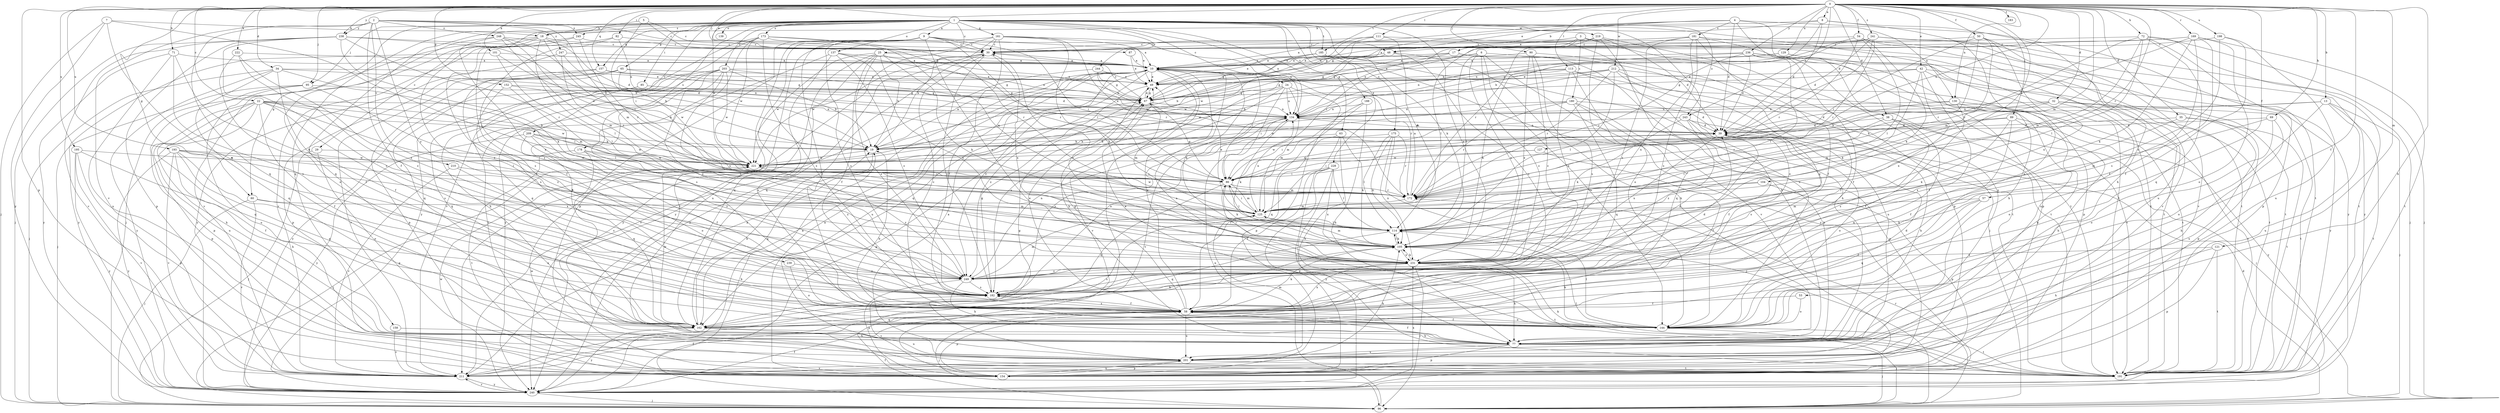strict digraph  {
0;
1;
2;
3;
4;
5;
6;
7;
8;
9;
10;
13;
17;
18;
19;
22;
24;
25;
29;
30;
32;
34;
35;
38;
39;
42;
48;
49;
50;
53;
54;
57;
58;
60;
63;
65;
67;
69;
71;
72;
77;
82;
85;
86;
87;
89;
90;
95;
96;
101;
104;
105;
111;
113;
114;
121;
125;
127;
129;
130;
134;
137;
139;
144;
152;
154;
157;
158;
161;
162;
169;
172;
173;
175;
178;
180;
181;
182;
183;
185;
188;
191;
193;
195;
198;
201;
203;
209;
210;
211;
212;
219;
221;
222;
228;
231;
236;
238;
239;
240;
241;
243;
244;
245;
247;
248;
249;
0 -> 8  [label=a];
0 -> 13  [label=b];
0 -> 22  [label=c];
0 -> 32  [label=d];
0 -> 34  [label=d];
0 -> 35  [label=d];
0 -> 38  [label=d];
0 -> 42  [label=e];
0 -> 48  [label=e];
0 -> 50  [label=f];
0 -> 53  [label=f];
0 -> 54  [label=f];
0 -> 57  [label=f];
0 -> 60  [label=g];
0 -> 69  [label=h];
0 -> 71  [label=h];
0 -> 72  [label=h];
0 -> 77  [label=h];
0 -> 82  [label=i];
0 -> 87  [label=j];
0 -> 89  [label=j];
0 -> 90  [label=j];
0 -> 95  [label=j];
0 -> 101  [label=k];
0 -> 104  [label=k];
0 -> 111  [label=l];
0 -> 113  [label=l];
0 -> 121  [label=m];
0 -> 125  [label=m];
0 -> 127  [label=n];
0 -> 129  [label=n];
0 -> 130  [label=n];
0 -> 152  [label=p];
0 -> 154  [label=p];
0 -> 157  [label=q];
0 -> 169  [label=r];
0 -> 172  [label=r];
0 -> 183  [label=t];
0 -> 185  [label=t];
0 -> 193  [label=u];
0 -> 195  [label=u];
0 -> 198  [label=u];
0 -> 212  [label=w];
0 -> 222  [label=x];
0 -> 236  [label=y];
0 -> 238  [label=y];
0 -> 241  [label=z];
0 -> 243  [label=z];
1 -> 9  [label=a];
1 -> 24  [label=c];
1 -> 25  [label=c];
1 -> 29  [label=c];
1 -> 60  [label=g];
1 -> 63  [label=g];
1 -> 65  [label=g];
1 -> 85  [label=i];
1 -> 95  [label=j];
1 -> 105  [label=k];
1 -> 130  [label=n];
1 -> 134  [label=n];
1 -> 137  [label=o];
1 -> 139  [label=o];
1 -> 144  [label=o];
1 -> 157  [label=q];
1 -> 158  [label=q];
1 -> 161  [label=q];
1 -> 162  [label=q];
1 -> 173  [label=s];
1 -> 175  [label=s];
1 -> 178  [label=s];
1 -> 185  [label=t];
1 -> 188  [label=t];
1 -> 191  [label=t];
1 -> 203  [label=v];
1 -> 209  [label=v];
1 -> 219  [label=w];
1 -> 221  [label=w];
1 -> 228  [label=x];
1 -> 231  [label=x];
1 -> 243  [label=z];
1 -> 244  [label=z];
1 -> 245  [label=z];
2 -> 30  [label=c];
2 -> 58  [label=f];
2 -> 125  [label=m];
2 -> 162  [label=q];
2 -> 210  [label=v];
2 -> 211  [label=v];
2 -> 238  [label=y];
2 -> 239  [label=y];
2 -> 245  [label=z];
2 -> 247  [label=z];
2 -> 248  [label=z];
3 -> 48  [label=e];
3 -> 134  [label=n];
3 -> 154  [label=p];
3 -> 172  [label=r];
3 -> 180  [label=s];
3 -> 191  [label=t];
4 -> 17  [label=b];
4 -> 38  [label=d];
4 -> 39  [label=d];
4 -> 48  [label=e];
4 -> 67  [label=g];
4 -> 181  [label=s];
4 -> 191  [label=t];
4 -> 201  [label=u];
5 -> 18  [label=b];
5 -> 30  [label=c];
5 -> 67  [label=g];
5 -> 86  [label=i];
6 -> 10  [label=a];
6 -> 49  [label=e];
6 -> 114  [label=l];
6 -> 144  [label=o];
6 -> 191  [label=t];
6 -> 211  [label=v];
6 -> 231  [label=x];
6 -> 249  [label=z];
7 -> 18  [label=b];
7 -> 96  [label=j];
7 -> 114  [label=l];
7 -> 182  [label=s];
7 -> 240  [label=y];
8 -> 18  [label=b];
8 -> 19  [label=b];
8 -> 39  [label=d];
8 -> 67  [label=g];
8 -> 77  [label=h];
8 -> 144  [label=o];
9 -> 10  [label=a];
9 -> 30  [label=c];
9 -> 58  [label=f];
9 -> 86  [label=i];
9 -> 154  [label=p];
9 -> 172  [label=r];
9 -> 182  [label=s];
9 -> 191  [label=t];
9 -> 201  [label=u];
9 -> 231  [label=x];
10 -> 49  [label=e];
10 -> 77  [label=h];
10 -> 86  [label=i];
10 -> 105  [label=k];
10 -> 162  [label=q];
10 -> 172  [label=r];
10 -> 191  [label=t];
10 -> 201  [label=u];
10 -> 249  [label=z];
13 -> 19  [label=b];
13 -> 96  [label=j];
13 -> 134  [label=n];
13 -> 144  [label=o];
13 -> 191  [label=t];
13 -> 201  [label=u];
17 -> 10  [label=a];
17 -> 67  [label=g];
17 -> 77  [label=h];
17 -> 191  [label=t];
17 -> 221  [label=w];
18 -> 30  [label=c];
18 -> 39  [label=d];
18 -> 86  [label=i];
18 -> 96  [label=j];
18 -> 114  [label=l];
18 -> 211  [label=v];
18 -> 249  [label=z];
19 -> 10  [label=a];
19 -> 162  [label=q];
19 -> 221  [label=w];
22 -> 19  [label=b];
22 -> 58  [label=f];
22 -> 77  [label=h];
22 -> 86  [label=i];
22 -> 114  [label=l];
22 -> 134  [label=n];
22 -> 154  [label=p];
22 -> 162  [label=q];
22 -> 182  [label=s];
22 -> 201  [label=u];
22 -> 221  [label=w];
24 -> 67  [label=g];
24 -> 86  [label=i];
24 -> 125  [label=m];
24 -> 134  [label=n];
24 -> 154  [label=p];
24 -> 182  [label=s];
24 -> 211  [label=v];
25 -> 10  [label=a];
25 -> 19  [label=b];
25 -> 58  [label=f];
25 -> 86  [label=i];
25 -> 105  [label=k];
25 -> 144  [label=o];
25 -> 182  [label=s];
25 -> 221  [label=w];
25 -> 240  [label=y];
29 -> 96  [label=j];
29 -> 154  [label=p];
29 -> 221  [label=w];
30 -> 10  [label=a];
30 -> 162  [label=q];
30 -> 182  [label=s];
30 -> 221  [label=w];
30 -> 231  [label=x];
30 -> 240  [label=y];
32 -> 39  [label=d];
32 -> 125  [label=m];
32 -> 134  [label=n];
32 -> 144  [label=o];
32 -> 154  [label=p];
32 -> 191  [label=t];
34 -> 49  [label=e];
34 -> 58  [label=f];
34 -> 96  [label=j];
34 -> 125  [label=m];
34 -> 134  [label=n];
34 -> 162  [label=q];
34 -> 240  [label=y];
35 -> 39  [label=d];
35 -> 191  [label=t];
35 -> 201  [label=u];
35 -> 231  [label=x];
38 -> 39  [label=d];
38 -> 96  [label=j];
38 -> 114  [label=l];
38 -> 162  [label=q];
38 -> 182  [label=s];
39 -> 19  [label=b];
39 -> 134  [label=n];
39 -> 144  [label=o];
39 -> 182  [label=s];
39 -> 221  [label=w];
39 -> 231  [label=x];
42 -> 49  [label=e];
42 -> 58  [label=f];
42 -> 67  [label=g];
42 -> 105  [label=k];
42 -> 191  [label=t];
42 -> 231  [label=x];
42 -> 240  [label=y];
48 -> 10  [label=a];
48 -> 19  [label=b];
48 -> 77  [label=h];
48 -> 182  [label=s];
48 -> 221  [label=w];
49 -> 67  [label=g];
49 -> 249  [label=z];
50 -> 30  [label=c];
50 -> 86  [label=i];
50 -> 125  [label=m];
50 -> 172  [label=r];
50 -> 211  [label=v];
50 -> 231  [label=x];
53 -> 58  [label=f];
53 -> 144  [label=o];
54 -> 30  [label=c];
54 -> 105  [label=k];
54 -> 114  [label=l];
54 -> 134  [label=n];
54 -> 172  [label=r];
54 -> 211  [label=v];
54 -> 240  [label=y];
57 -> 58  [label=f];
57 -> 105  [label=k];
57 -> 125  [label=m];
57 -> 162  [label=q];
58 -> 10  [label=a];
58 -> 30  [label=c];
58 -> 49  [label=e];
58 -> 67  [label=g];
58 -> 96  [label=j];
58 -> 105  [label=k];
58 -> 144  [label=o];
58 -> 154  [label=p];
58 -> 162  [label=q];
58 -> 182  [label=s];
58 -> 201  [label=u];
58 -> 231  [label=x];
60 -> 96  [label=j];
60 -> 125  [label=m];
60 -> 144  [label=o];
60 -> 211  [label=v];
63 -> 19  [label=b];
63 -> 58  [label=f];
63 -> 77  [label=h];
63 -> 105  [label=k];
63 -> 191  [label=t];
65 -> 49  [label=e];
65 -> 67  [label=g];
65 -> 154  [label=p];
65 -> 162  [label=q];
65 -> 211  [label=v];
65 -> 221  [label=w];
67 -> 30  [label=c];
67 -> 49  [label=e];
67 -> 125  [label=m];
67 -> 134  [label=n];
69 -> 39  [label=d];
69 -> 77  [label=h];
69 -> 125  [label=m];
69 -> 144  [label=o];
71 -> 10  [label=a];
71 -> 105  [label=k];
71 -> 182  [label=s];
71 -> 201  [label=u];
71 -> 240  [label=y];
72 -> 30  [label=c];
72 -> 96  [label=j];
72 -> 114  [label=l];
72 -> 125  [label=m];
72 -> 154  [label=p];
72 -> 162  [label=q];
72 -> 172  [label=r];
72 -> 191  [label=t];
77 -> 58  [label=f];
77 -> 96  [label=j];
77 -> 154  [label=p];
77 -> 201  [label=u];
82 -> 30  [label=c];
82 -> 58  [label=f];
82 -> 134  [label=n];
82 -> 249  [label=z];
85 -> 67  [label=g];
85 -> 134  [label=n];
85 -> 162  [label=q];
85 -> 240  [label=y];
86 -> 39  [label=d];
86 -> 67  [label=g];
86 -> 105  [label=k];
86 -> 114  [label=l];
86 -> 125  [label=m];
86 -> 162  [label=q];
86 -> 172  [label=r];
87 -> 10  [label=a];
87 -> 49  [label=e];
89 -> 19  [label=b];
89 -> 39  [label=d];
89 -> 58  [label=f];
89 -> 77  [label=h];
89 -> 105  [label=k];
89 -> 240  [label=y];
90 -> 10  [label=a];
90 -> 96  [label=j];
90 -> 182  [label=s];
90 -> 231  [label=x];
90 -> 249  [label=z];
95 -> 67  [label=g];
95 -> 96  [label=j];
95 -> 154  [label=p];
95 -> 201  [label=u];
95 -> 231  [label=x];
96 -> 19  [label=b];
96 -> 39  [label=d];
96 -> 58  [label=f];
96 -> 134  [label=n];
96 -> 172  [label=r];
101 -> 10  [label=a];
101 -> 19  [label=b];
101 -> 114  [label=l];
101 -> 240  [label=y];
104 -> 114  [label=l];
104 -> 154  [label=p];
104 -> 172  [label=r];
105 -> 114  [label=l];
105 -> 125  [label=m];
105 -> 231  [label=x];
111 -> 30  [label=c];
111 -> 49  [label=e];
111 -> 125  [label=m];
111 -> 144  [label=o];
111 -> 221  [label=w];
113 -> 49  [label=e];
113 -> 105  [label=k];
113 -> 162  [label=q];
113 -> 191  [label=t];
113 -> 201  [label=u];
113 -> 221  [label=w];
113 -> 231  [label=x];
114 -> 105  [label=k];
114 -> 162  [label=q];
121 -> 77  [label=h];
121 -> 154  [label=p];
121 -> 191  [label=t];
121 -> 231  [label=x];
125 -> 49  [label=e];
125 -> 86  [label=i];
125 -> 114  [label=l];
125 -> 134  [label=n];
127 -> 58  [label=f];
127 -> 86  [label=i];
127 -> 221  [label=w];
129 -> 10  [label=a];
129 -> 77  [label=h];
129 -> 134  [label=n];
129 -> 154  [label=p];
130 -> 58  [label=f];
130 -> 77  [label=h];
130 -> 134  [label=n];
130 -> 172  [label=r];
130 -> 191  [label=t];
134 -> 39  [label=d];
134 -> 105  [label=k];
134 -> 182  [label=s];
134 -> 211  [label=v];
137 -> 10  [label=a];
137 -> 134  [label=n];
137 -> 162  [label=q];
137 -> 231  [label=x];
137 -> 240  [label=y];
137 -> 249  [label=z];
144 -> 10  [label=a];
144 -> 19  [label=b];
144 -> 39  [label=d];
144 -> 49  [label=e];
144 -> 58  [label=f];
144 -> 96  [label=j];
144 -> 105  [label=k];
144 -> 114  [label=l];
144 -> 191  [label=t];
152 -> 19  [label=b];
152 -> 67  [label=g];
152 -> 114  [label=l];
152 -> 249  [label=z];
154 -> 10  [label=a];
154 -> 182  [label=s];
154 -> 201  [label=u];
157 -> 49  [label=e];
157 -> 67  [label=g];
157 -> 154  [label=p];
157 -> 182  [label=s];
158 -> 77  [label=h];
158 -> 211  [label=v];
161 -> 19  [label=b];
161 -> 30  [label=c];
161 -> 49  [label=e];
161 -> 58  [label=f];
161 -> 105  [label=k];
161 -> 134  [label=n];
161 -> 172  [label=r];
161 -> 211  [label=v];
161 -> 240  [label=y];
162 -> 19  [label=b];
162 -> 77  [label=h];
162 -> 105  [label=k];
162 -> 201  [label=u];
162 -> 221  [label=w];
162 -> 240  [label=y];
169 -> 10  [label=a];
169 -> 30  [label=c];
169 -> 58  [label=f];
169 -> 86  [label=i];
169 -> 105  [label=k];
169 -> 144  [label=o];
169 -> 182  [label=s];
169 -> 191  [label=t];
172 -> 10  [label=a];
172 -> 125  [label=m];
172 -> 221  [label=w];
173 -> 30  [label=c];
173 -> 77  [label=h];
173 -> 125  [label=m];
173 -> 172  [label=r];
173 -> 182  [label=s];
173 -> 211  [label=v];
173 -> 221  [label=w];
173 -> 240  [label=y];
175 -> 19  [label=b];
175 -> 96  [label=j];
175 -> 105  [label=k];
175 -> 114  [label=l];
175 -> 172  [label=r];
175 -> 231  [label=x];
178 -> 162  [label=q];
178 -> 172  [label=r];
178 -> 191  [label=t];
178 -> 221  [label=w];
178 -> 249  [label=z];
180 -> 39  [label=d];
180 -> 77  [label=h];
180 -> 134  [label=n];
180 -> 154  [label=p];
180 -> 162  [label=q];
180 -> 172  [label=r];
180 -> 221  [label=w];
181 -> 10  [label=a];
181 -> 30  [label=c];
181 -> 58  [label=f];
181 -> 86  [label=i];
181 -> 154  [label=p];
181 -> 182  [label=s];
181 -> 191  [label=t];
181 -> 231  [label=x];
181 -> 249  [label=z];
182 -> 39  [label=d];
182 -> 58  [label=f];
182 -> 67  [label=g];
182 -> 134  [label=n];
185 -> 10  [label=a];
185 -> 49  [label=e];
185 -> 67  [label=g];
185 -> 191  [label=t];
185 -> 240  [label=y];
188 -> 77  [label=h];
188 -> 125  [label=m];
188 -> 134  [label=n];
188 -> 162  [label=q];
191 -> 105  [label=k];
191 -> 114  [label=l];
191 -> 221  [label=w];
193 -> 77  [label=h];
193 -> 114  [label=l];
193 -> 144  [label=o];
193 -> 162  [label=q];
193 -> 211  [label=v];
193 -> 221  [label=w];
193 -> 231  [label=x];
193 -> 240  [label=y];
195 -> 58  [label=f];
195 -> 154  [label=p];
195 -> 211  [label=v];
195 -> 221  [label=w];
195 -> 240  [label=y];
198 -> 30  [label=c];
198 -> 58  [label=f];
198 -> 201  [label=u];
198 -> 231  [label=x];
201 -> 10  [label=a];
201 -> 67  [label=g];
201 -> 105  [label=k];
201 -> 125  [label=m];
201 -> 154  [label=p];
201 -> 191  [label=t];
201 -> 211  [label=v];
203 -> 19  [label=b];
203 -> 39  [label=d];
203 -> 49  [label=e];
203 -> 77  [label=h];
203 -> 162  [label=q];
203 -> 182  [label=s];
203 -> 191  [label=t];
203 -> 221  [label=w];
203 -> 231  [label=x];
203 -> 249  [label=z];
209 -> 19  [label=b];
209 -> 58  [label=f];
209 -> 144  [label=o];
209 -> 221  [label=w];
209 -> 240  [label=y];
209 -> 249  [label=z];
210 -> 86  [label=i];
210 -> 182  [label=s];
210 -> 211  [label=v];
211 -> 10  [label=a];
211 -> 58  [label=f];
211 -> 240  [label=y];
212 -> 19  [label=b];
212 -> 49  [label=e];
212 -> 58  [label=f];
212 -> 67  [label=g];
212 -> 114  [label=l];
212 -> 172  [label=r];
212 -> 191  [label=t];
212 -> 249  [label=z];
219 -> 30  [label=c];
219 -> 39  [label=d];
219 -> 77  [label=h];
219 -> 114  [label=l];
219 -> 144  [label=o];
219 -> 191  [label=t];
221 -> 86  [label=i];
221 -> 96  [label=j];
221 -> 249  [label=z];
222 -> 10  [label=a];
222 -> 58  [label=f];
222 -> 231  [label=x];
222 -> 249  [label=z];
228 -> 58  [label=f];
228 -> 86  [label=i];
228 -> 114  [label=l];
228 -> 125  [label=m];
228 -> 154  [label=p];
228 -> 231  [label=x];
228 -> 240  [label=y];
231 -> 30  [label=c];
231 -> 77  [label=h];
231 -> 86  [label=i];
231 -> 96  [label=j];
231 -> 105  [label=k];
231 -> 182  [label=s];
231 -> 191  [label=t];
231 -> 249  [label=z];
236 -> 10  [label=a];
236 -> 39  [label=d];
236 -> 58  [label=f];
236 -> 67  [label=g];
236 -> 114  [label=l];
236 -> 172  [label=r];
236 -> 191  [label=t];
236 -> 201  [label=u];
238 -> 19  [label=b];
238 -> 30  [label=c];
238 -> 96  [label=j];
238 -> 105  [label=k];
238 -> 154  [label=p];
238 -> 172  [label=r];
238 -> 182  [label=s];
238 -> 211  [label=v];
239 -> 144  [label=o];
239 -> 249  [label=z];
240 -> 10  [label=a];
240 -> 58  [label=f];
240 -> 67  [label=g];
240 -> 96  [label=j];
240 -> 211  [label=v];
240 -> 221  [label=w];
240 -> 231  [label=x];
241 -> 30  [label=c];
241 -> 39  [label=d];
241 -> 49  [label=e];
241 -> 86  [label=i];
241 -> 96  [label=j];
241 -> 134  [label=n];
241 -> 172  [label=r];
241 -> 201  [label=u];
241 -> 240  [label=y];
243 -> 39  [label=d];
243 -> 58  [label=f];
243 -> 77  [label=h];
243 -> 86  [label=i];
243 -> 105  [label=k];
243 -> 249  [label=z];
244 -> 49  [label=e];
244 -> 67  [label=g];
244 -> 134  [label=n];
244 -> 211  [label=v];
245 -> 30  [label=c];
245 -> 172  [label=r];
245 -> 182  [label=s];
245 -> 211  [label=v];
247 -> 10  [label=a];
247 -> 39  [label=d];
247 -> 172  [label=r];
247 -> 240  [label=y];
248 -> 19  [label=b];
248 -> 30  [label=c];
248 -> 125  [label=m];
248 -> 144  [label=o];
248 -> 221  [label=w];
248 -> 231  [label=x];
249 -> 39  [label=d];
249 -> 77  [label=h];
249 -> 125  [label=m];
249 -> 134  [label=n];
249 -> 154  [label=p];
249 -> 182  [label=s];
}
